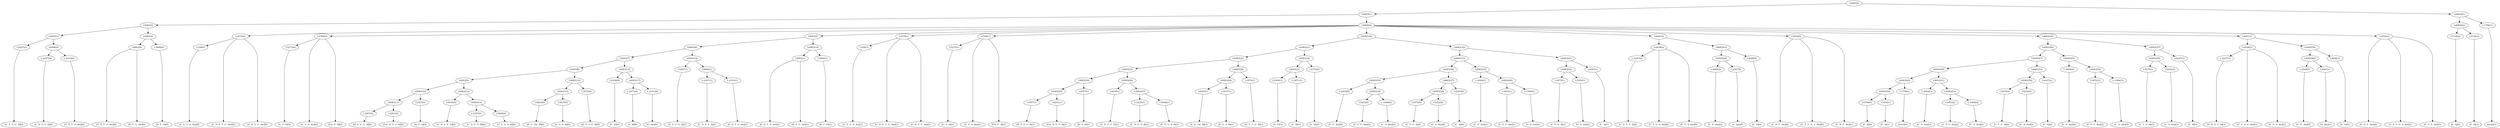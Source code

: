 digraph sample{
"L5267(0)"->"[C  E  F  G  A](0)"
"L-2247(0)"->"[C  D  E  F  A](0)"
"L-2310(0)"->"[C  D  F  A  Ais](0)"
"L6084(0)"->"L-2247(0)"
"L6084(0)"->"L-2310(0)"
"L6083(3)"->"L5267(0)"
"L6083(3)"->"L6084(0)"
"L4802(0)"->"[C  D  F  G  Ais](0)"
"L4802(0)"->"[D  F  G  Ais](0)"
"L3880(0)"->"[D  F  G](0)"
"L6083(4)"->"L4802(0)"
"L6083(4)"->"L3880(0)"
"L6083(2)"->"L6083(3)"
"L6083(2)"->"L6083(4)"
"L109(0)"->"[C  E  G  A  Ais](0)"
"L3674(0)"->"[C  D  E  F  G  Ais](0)"
"L3674(0)"->"[C  D  E  F  Ais](0)"
"L3674(0)"->"L109(0)"
"L5275(0)"->"[C  F  A](0)"
"L4300(0)"->"[C  F  A  Ais](0)"
"L4300(0)"->"L5275(0)"
"L4300(0)"->"[Cis  F  A](0)"
"L3007(0)"->"[D  E  F  G  A](0)"
"L4201(0)"->"[Cis  D  E  F  A](0)"
"L6083(11)"->"L3007(0)"
"L6083(11)"->"L4201(0)"
"L2557(0)"->"[D  F  A](0)"
"L6083(10)"->"L6083(11)"
"L6083(10)"->"L2557(0)"
"L4039(0)"->"[C  D  E  F  G](0)"
"L-2255(0)"->"[C  D  E  G  B](0)"
"L5404(0)"->"[C  E  G  A  B](0)"
"L6083(13)"->"L-2255(0)"
"L6083(13)"->"L5404(0)"
"L6083(12)"->"L4039(0)"
"L6083(12)"->"L6083(13)"
"L6083(9)"->"L6083(10)"
"L6083(9)"->"L6083(12)"
"L4463(0)"->"[F  G  Gis  B](0)"
"L3637(0)"->"[F  G  A  B](0)"
"L6083(15)"->"L4463(0)"
"L6083(15)"->"L3637(0)"
"L3972(0)"->"[D  E  F  G  B](0)"
"L6083(14)"->"L6083(15)"
"L6083(14)"->"L3972(0)"
"L6083(8)"->"L6083(9)"
"L6083(8)"->"L6083(14)"
"L2394(0)"->"[C  E](0)"
"L-2071(0)"->"[C  B](0)"
"L-2101(0)"->"[G  Ais](0)"
"L6083(17)"->"L-2071(0)"
"L6083(17)"->"L-2101(0)"
"L6083(16)"->"L2394(0)"
"L6083(16)"->"L6083(17)"
"L6083(7)"->"L6083(8)"
"L6083(7)"->"L6083(16)"
"L5267(1)"->"[C  E  F  G  A](1)"
"L-2247(1)"->"[C  D  E  F  A](1)"
"L-2310(1)"->"[C  D  F  A  Ais](1)"
"L6084(1)"->"L-2247(1)"
"L6084(1)"->"L-2310(1)"
"L6083(18)"->"L5267(1)"
"L6083(18)"->"L6084(1)"
"L6083(6)"->"L6083(7)"
"L6083(6)"->"L6083(18)"
"L4802(1)"->"[C  D  F  G  Ais](1)"
"L4802(1)"->"[D  F  G  Ais](1)"
"L3880(1)"->"[D  F  G](1)"
"L6083(19)"->"L4802(1)"
"L6083(19)"->"L3880(1)"
"L6083(5)"->"L6083(6)"
"L6083(5)"->"L6083(19)"
"L109(1)"->"[C  E  G  A  Ais](1)"
"L3674(1)"->"[C  D  E  F  G  Ais](1)"
"L3674(1)"->"[C  D  E  F  Ais](1)"
"L3674(1)"->"L109(1)"
"L5275(1)"->"[C  F  A](1)"
"L4300(1)"->"[C  F  A  Ais](1)"
"L4300(1)"->"L5275(1)"
"L4300(1)"->"[Cis  F  A](1)"
"L3007(1)"->"[D  E  F  G  A](1)"
"L4201(1)"->"[Cis  D  E  F  A](1)"
"L6083(25)"->"L3007(1)"
"L6083(25)"->"L4201(1)"
"L2557(1)"->"[D  F  A](1)"
"L6083(24)"->"L6083(25)"
"L6083(24)"->"L2557(1)"
"L4039(1)"->"[C  D  E  F  G](1)"
"L-2255(1)"->"[C  D  E  G  B](1)"
"L5404(1)"->"[C  E  G  A  B](1)"
"L6083(27)"->"L-2255(1)"
"L6083(27)"->"L5404(1)"
"L6083(26)"->"L4039(1)"
"L6083(26)"->"L6083(27)"
"L6083(23)"->"L6083(24)"
"L6083(23)"->"L6083(26)"
"L4463(1)"->"[F  G  Gis  B](1)"
"L3637(1)"->"[F  G  A  B](1)"
"L6083(29)"->"L4463(1)"
"L6083(29)"->"L3637(1)"
"L3972(1)"->"[D  E  F  G  B](1)"
"L6083(28)"->"L6083(29)"
"L6083(28)"->"L3972(1)"
"L6083(22)"->"L6083(23)"
"L6083(22)"->"L6083(28)"
"L2394(1)"->"[C  E](1)"
"L-2071(1)"->"[C  B](1)"
"L6083(31)"->"L2394(1)"
"L6083(31)"->"L-2071(1)"
"L4372(0)"->"[C  D](0)"
"L6083(30)"->"L6083(31)"
"L6083(30)"->"L4372(0)"
"L6083(21)"->"L6083(22)"
"L6083(21)"->"L6083(30)"
"L-2004(0)"->"[C  D  Ais](0)"
"L3453(0)"->"[C  E  F  Ais](0)"
"L-1906(0)"->"[C  G  Ais](0)"
"L6083(36)"->"L3453(0)"
"L6083(36)"->"L-1906(0)"
"L6083(35)"->"L-2004(0)"
"L6083(35)"->"L6083(36)"
"L3475(0)"->"[C  F  G  A](0)"
"L5252(0)"->"[C  A  Ais](0)"
"L6083(38)"->"L3475(0)"
"L6083(38)"->"L5252(0)"
"L4247(0)"->"[C  A](0)"
"L6083(37)"->"L6083(38)"
"L6083(37)"->"L4247(0)"
"L6083(34)"->"L6083(35)"
"L6083(34)"->"L6083(37)"
"L-2004(1)"->"[C  D  Ais](1)"
"L3453(1)"->"[C  E  F  Ais](1)"
"L-1906(1)"->"[C  G  Ais](1)"
"L6083(40)"->"L3453(1)"
"L6083(40)"->"L-1906(1)"
"L6083(39)"->"L-2004(1)"
"L6083(39)"->"L6083(40)"
"L6083(33)"->"L6083(34)"
"L6083(33)"->"L6083(39)"
"L3475(1)"->"[C  F  G  A](1)"
"L5252(1)"->"[C  A  Ais](1)"
"L6083(42)"->"L3475(1)"
"L6083(42)"->"L5252(1)"
"L4247(1)"->"[C  A](1)"
"L6083(41)"->"L6083(42)"
"L6083(41)"->"L4247(1)"
"L6083(32)"->"L6083(33)"
"L6083(32)"->"L6083(41)"
"L6083(20)"->"L6083(21)"
"L6083(20)"->"L6083(32)"
"L-2247(2)"->"[C  D  E  F  A](2)"
"L6038(0)"->"[C  F  G  A  Ais](0)"
"L6038(0)"->"L-2247(2)"
"L6038(0)"->"[F  G  A  Ais](0)"
"L-2004(2)"->"[C  D  Ais](2)"
"L2647(0)"->"[A  Ais](0)"
"L6083(44)"->"L-2004(2)"
"L6083(44)"->"L2647(0)"
"L4600(0)"->"[F  G](0)"
"L6083(43)"->"L6083(44)"
"L6083(43)"->"L4600(0)"
"L6081(0)"->"L6038(0)"
"L6081(0)"->"L6083(43)"
"L2930(0)"->"[C  D  E  Ais](0)"
"L2930(0)"->"[C  E  F  G  A  Ais](0)"
"L2930(0)"->"[C  D  E  Ais](1)"
"L5104(0)"->"[F  A](0)"
"L5104(1)"->"[F  A](1)"
"L6083(50)"->"L5104(0)"
"L6083(50)"->"L5104(1)"
"L1758(0)"->"[rest](0)"
"L6083(49)"->"L6083(50)"
"L6083(49)"->"L1758(0)"
"L-2004(3)"->"[C  D  Ais](3)"
"L3453(2)"->"[C  E  F  Ais](2)"
"L-1906(2)"->"[C  G  Ais](2)"
"L6083(52)"->"L3453(2)"
"L6083(52)"->"L-1906(2)"
"L6083(51)"->"L-2004(3)"
"L6083(51)"->"L6083(52)"
"L6083(48)"->"L6083(49)"
"L6083(48)"->"L6083(51)"
"L3475(2)"->"[C  F  G  A](2)"
"L5252(2)"->"[C  A  Ais](2)"
"L6083(54)"->"L3475(2)"
"L6083(54)"->"L5252(2)"
"L4247(2)"->"[C  A](2)"
"L6083(53)"->"L6083(54)"
"L6083(53)"->"L4247(2)"
"L6083(47)"->"L6083(48)"
"L6083(47)"->"L6083(53)"
"L-2004(4)"->"[C  D  Ais](4)"
"L3453(3)"->"[C  E  F  Ais](3)"
"L-1906(3)"->"[C  G  Ais](3)"
"L6083(56)"->"L3453(3)"
"L6083(56)"->"L-1906(3)"
"L6083(55)"->"L-2004(4)"
"L6083(55)"->"L6083(56)"
"L6083(46)"->"L6083(47)"
"L6083(46)"->"L6083(55)"
"L3475(3)"->"[C  F  G  A](3)"
"L5252(3)"->"[C  A  Ais](3)"
"L6083(58)"->"L3475(3)"
"L6083(58)"->"L5252(3)"
"L4247(3)"->"[C  A](3)"
"L6083(57)"->"L6083(58)"
"L6083(57)"->"L4247(3)"
"L6083(45)"->"L6083(46)"
"L6083(45)"->"L6083(57)"
"L-2247(3)"->"[C  D  E  F  A](3)"
"L6038(1)"->"[C  F  G  A  Ais](1)"
"L6038(1)"->"L-2247(3)"
"L6038(1)"->"[F  G  A  Ais](1)"
"L-2004(5)"->"[C  D  Ais](5)"
"L2647(1)"->"[A  Ais](1)"
"L6083(60)"->"L-2004(5)"
"L6083(60)"->"L2647(1)"
"L4600(1)"->"[F  G](1)"
"L6083(59)"->"L6083(60)"
"L6083(59)"->"L4600(1)"
"L6081(1)"->"L6038(1)"
"L6081(1)"->"L6083(59)"
"L2930(1)"->"[C  D  E  Ais](2)"
"L2930(1)"->"[C  E  F  G  A  Ais](1)"
"L2930(1)"->"[C  D  E  Ais](3)"
"L6086(0)"->"L3674(0)"
"L6086(0)"->"L4300(0)"
"L6086(0)"->"L6083(5)"
"L6086(0)"->"L3674(1)"
"L6086(0)"->"L4300(1)"
"L6086(0)"->"L6083(20)"
"L6086(0)"->"L6081(0)"
"L6086(0)"->"L2930(0)"
"L6086(0)"->"L6083(45)"
"L6086(0)"->"L6081(1)"
"L6086(0)"->"L2930(1)"
"L6083(1)"->"L6083(2)"
"L6083(1)"->"L6086(0)"
"L5104(2)"->"[F  A](2)"
"L5104(3)"->"[F  A](3)"
"L6083(62)"->"L5104(2)"
"L6083(62)"->"L5104(3)"
"L1758(1)"->"[rest](1)"
"L6083(61)"->"L6083(62)"
"L6083(61)"->"L1758(1)"
"L6083(0)"->"L6083(1)"
"L6083(0)"->"L6083(61)"
{rank = min; "L6083(0)"}
{rank = same; "L6083(1)"; "L6083(61)";}
{rank = same; "L6083(2)"; "L6086(0)"; "L6083(62)"; "L1758(1)";}
{rank = same; "L6083(3)"; "L6083(4)"; "L3674(0)"; "L4300(0)"; "L6083(5)"; "L3674(1)"; "L4300(1)"; "L6083(20)"; "L6081(0)"; "L2930(0)"; "L6083(45)"; "L6081(1)"; "L2930(1)"; "L5104(2)"; "L5104(3)";}
{rank = same; "L5267(0)"; "L6084(0)"; "L4802(0)"; "L3880(0)"; "L109(0)"; "L5275(0)"; "L6083(6)"; "L6083(19)"; "L109(1)"; "L5275(1)"; "L6083(21)"; "L6083(32)"; "L6038(0)"; "L6083(43)"; "L6083(46)"; "L6083(57)"; "L6038(1)"; "L6083(59)";}
{rank = same; "L-2247(0)"; "L-2310(0)"; "L6083(7)"; "L6083(18)"; "L4802(1)"; "L3880(1)"; "L6083(22)"; "L6083(30)"; "L6083(33)"; "L6083(41)"; "L-2247(2)"; "L6083(44)"; "L4600(0)"; "L6083(47)"; "L6083(55)"; "L6083(58)"; "L4247(3)"; "L-2247(3)"; "L6083(60)"; "L4600(1)";}
{rank = same; "L6083(8)"; "L6083(16)"; "L5267(1)"; "L6084(1)"; "L6083(23)"; "L6083(28)"; "L6083(31)"; "L4372(0)"; "L6083(34)"; "L6083(39)"; "L6083(42)"; "L4247(1)"; "L-2004(2)"; "L2647(0)"; "L6083(48)"; "L6083(53)"; "L-2004(4)"; "L6083(56)"; "L3475(3)"; "L5252(3)"; "L-2004(5)"; "L2647(1)";}
{rank = same; "L6083(9)"; "L6083(14)"; "L2394(0)"; "L6083(17)"; "L-2247(1)"; "L-2310(1)"; "L6083(24)"; "L6083(26)"; "L6083(29)"; "L3972(1)"; "L2394(1)"; "L-2071(1)"; "L6083(35)"; "L6083(37)"; "L-2004(1)"; "L6083(40)"; "L3475(1)"; "L5252(1)"; "L6083(49)"; "L6083(51)"; "L6083(54)"; "L4247(2)"; "L3453(3)"; "L-1906(3)";}
{rank = same; "L6083(10)"; "L6083(12)"; "L6083(15)"; "L3972(0)"; "L-2071(0)"; "L-2101(0)"; "L6083(25)"; "L2557(1)"; "L4039(1)"; "L6083(27)"; "L4463(1)"; "L3637(1)"; "L-2004(0)"; "L6083(36)"; "L6083(38)"; "L4247(0)"; "L3453(1)"; "L-1906(1)"; "L6083(50)"; "L1758(0)"; "L-2004(3)"; "L6083(52)"; "L3475(2)"; "L5252(2)";}
{rank = same; "L6083(11)"; "L2557(0)"; "L4039(0)"; "L6083(13)"; "L4463(0)"; "L3637(0)"; "L3007(1)"; "L4201(1)"; "L-2255(1)"; "L5404(1)"; "L3453(0)"; "L-1906(0)"; "L3475(0)"; "L5252(0)"; "L5104(0)"; "L5104(1)"; "L3453(2)"; "L-1906(2)";}
{rank = same; "L3007(0)"; "L4201(0)"; "L-2255(0)"; "L5404(0)";}
{rank = max; "[A  Ais](0)"; "[A  Ais](1)"; "[C  A  Ais](0)"; "[C  A  Ais](1)"; "[C  A  Ais](2)"; "[C  A  Ais](3)"; "[C  A](0)"; "[C  A](1)"; "[C  A](2)"; "[C  A](3)"; "[C  B](0)"; "[C  B](1)"; "[C  D  Ais](0)"; "[C  D  Ais](1)"; "[C  D  Ais](2)"; "[C  D  Ais](3)"; "[C  D  Ais](4)"; "[C  D  Ais](5)"; "[C  D  E  Ais](0)"; "[C  D  E  Ais](1)"; "[C  D  E  Ais](2)"; "[C  D  E  Ais](3)"; "[C  D  E  F  A](0)"; "[C  D  E  F  A](1)"; "[C  D  E  F  A](2)"; "[C  D  E  F  A](3)"; "[C  D  E  F  Ais](0)"; "[C  D  E  F  Ais](1)"; "[C  D  E  F  G  Ais](0)"; "[C  D  E  F  G  Ais](1)"; "[C  D  E  F  G](0)"; "[C  D  E  F  G](1)"; "[C  D  E  G  B](0)"; "[C  D  E  G  B](1)"; "[C  D  F  A  Ais](0)"; "[C  D  F  A  Ais](1)"; "[C  D  F  G  Ais](0)"; "[C  D  F  G  Ais](1)"; "[C  D](0)"; "[C  E  F  Ais](0)"; "[C  E  F  Ais](1)"; "[C  E  F  Ais](2)"; "[C  E  F  Ais](3)"; "[C  E  F  G  A  Ais](0)"; "[C  E  F  G  A  Ais](1)"; "[C  E  F  G  A](0)"; "[C  E  F  G  A](1)"; "[C  E  G  A  Ais](0)"; "[C  E  G  A  Ais](1)"; "[C  E  G  A  B](0)"; "[C  E  G  A  B](1)"; "[C  E](0)"; "[C  E](1)"; "[C  F  A  Ais](0)"; "[C  F  A  Ais](1)"; "[C  F  A](0)"; "[C  F  A](1)"; "[C  F  G  A  Ais](0)"; "[C  F  G  A  Ais](1)"; "[C  F  G  A](0)"; "[C  F  G  A](1)"; "[C  F  G  A](2)"; "[C  F  G  A](3)"; "[C  G  Ais](0)"; "[C  G  Ais](1)"; "[C  G  Ais](2)"; "[C  G  Ais](3)"; "[Cis  D  E  F  A](0)"; "[Cis  D  E  F  A](1)"; "[Cis  F  A](0)"; "[Cis  F  A](1)"; "[D  E  F  G  A](0)"; "[D  E  F  G  A](1)"; "[D  E  F  G  B](0)"; "[D  E  F  G  B](1)"; "[D  F  A](0)"; "[D  F  A](1)"; "[D  F  G  Ais](0)"; "[D  F  G  Ais](1)"; "[D  F  G](0)"; "[D  F  G](1)"; "[F  A](0)"; "[F  A](1)"; "[F  A](2)"; "[F  A](3)"; "[F  G  A  Ais](0)"; "[F  G  A  Ais](1)"; "[F  G  A  B](0)"; "[F  G  A  B](1)"; "[F  G  Gis  B](0)"; "[F  G  Gis  B](1)"; "[F  G](0)"; "[F  G](1)"; "[G  Ais](0)"; "[rest](0)"; "[rest](1)";}
}